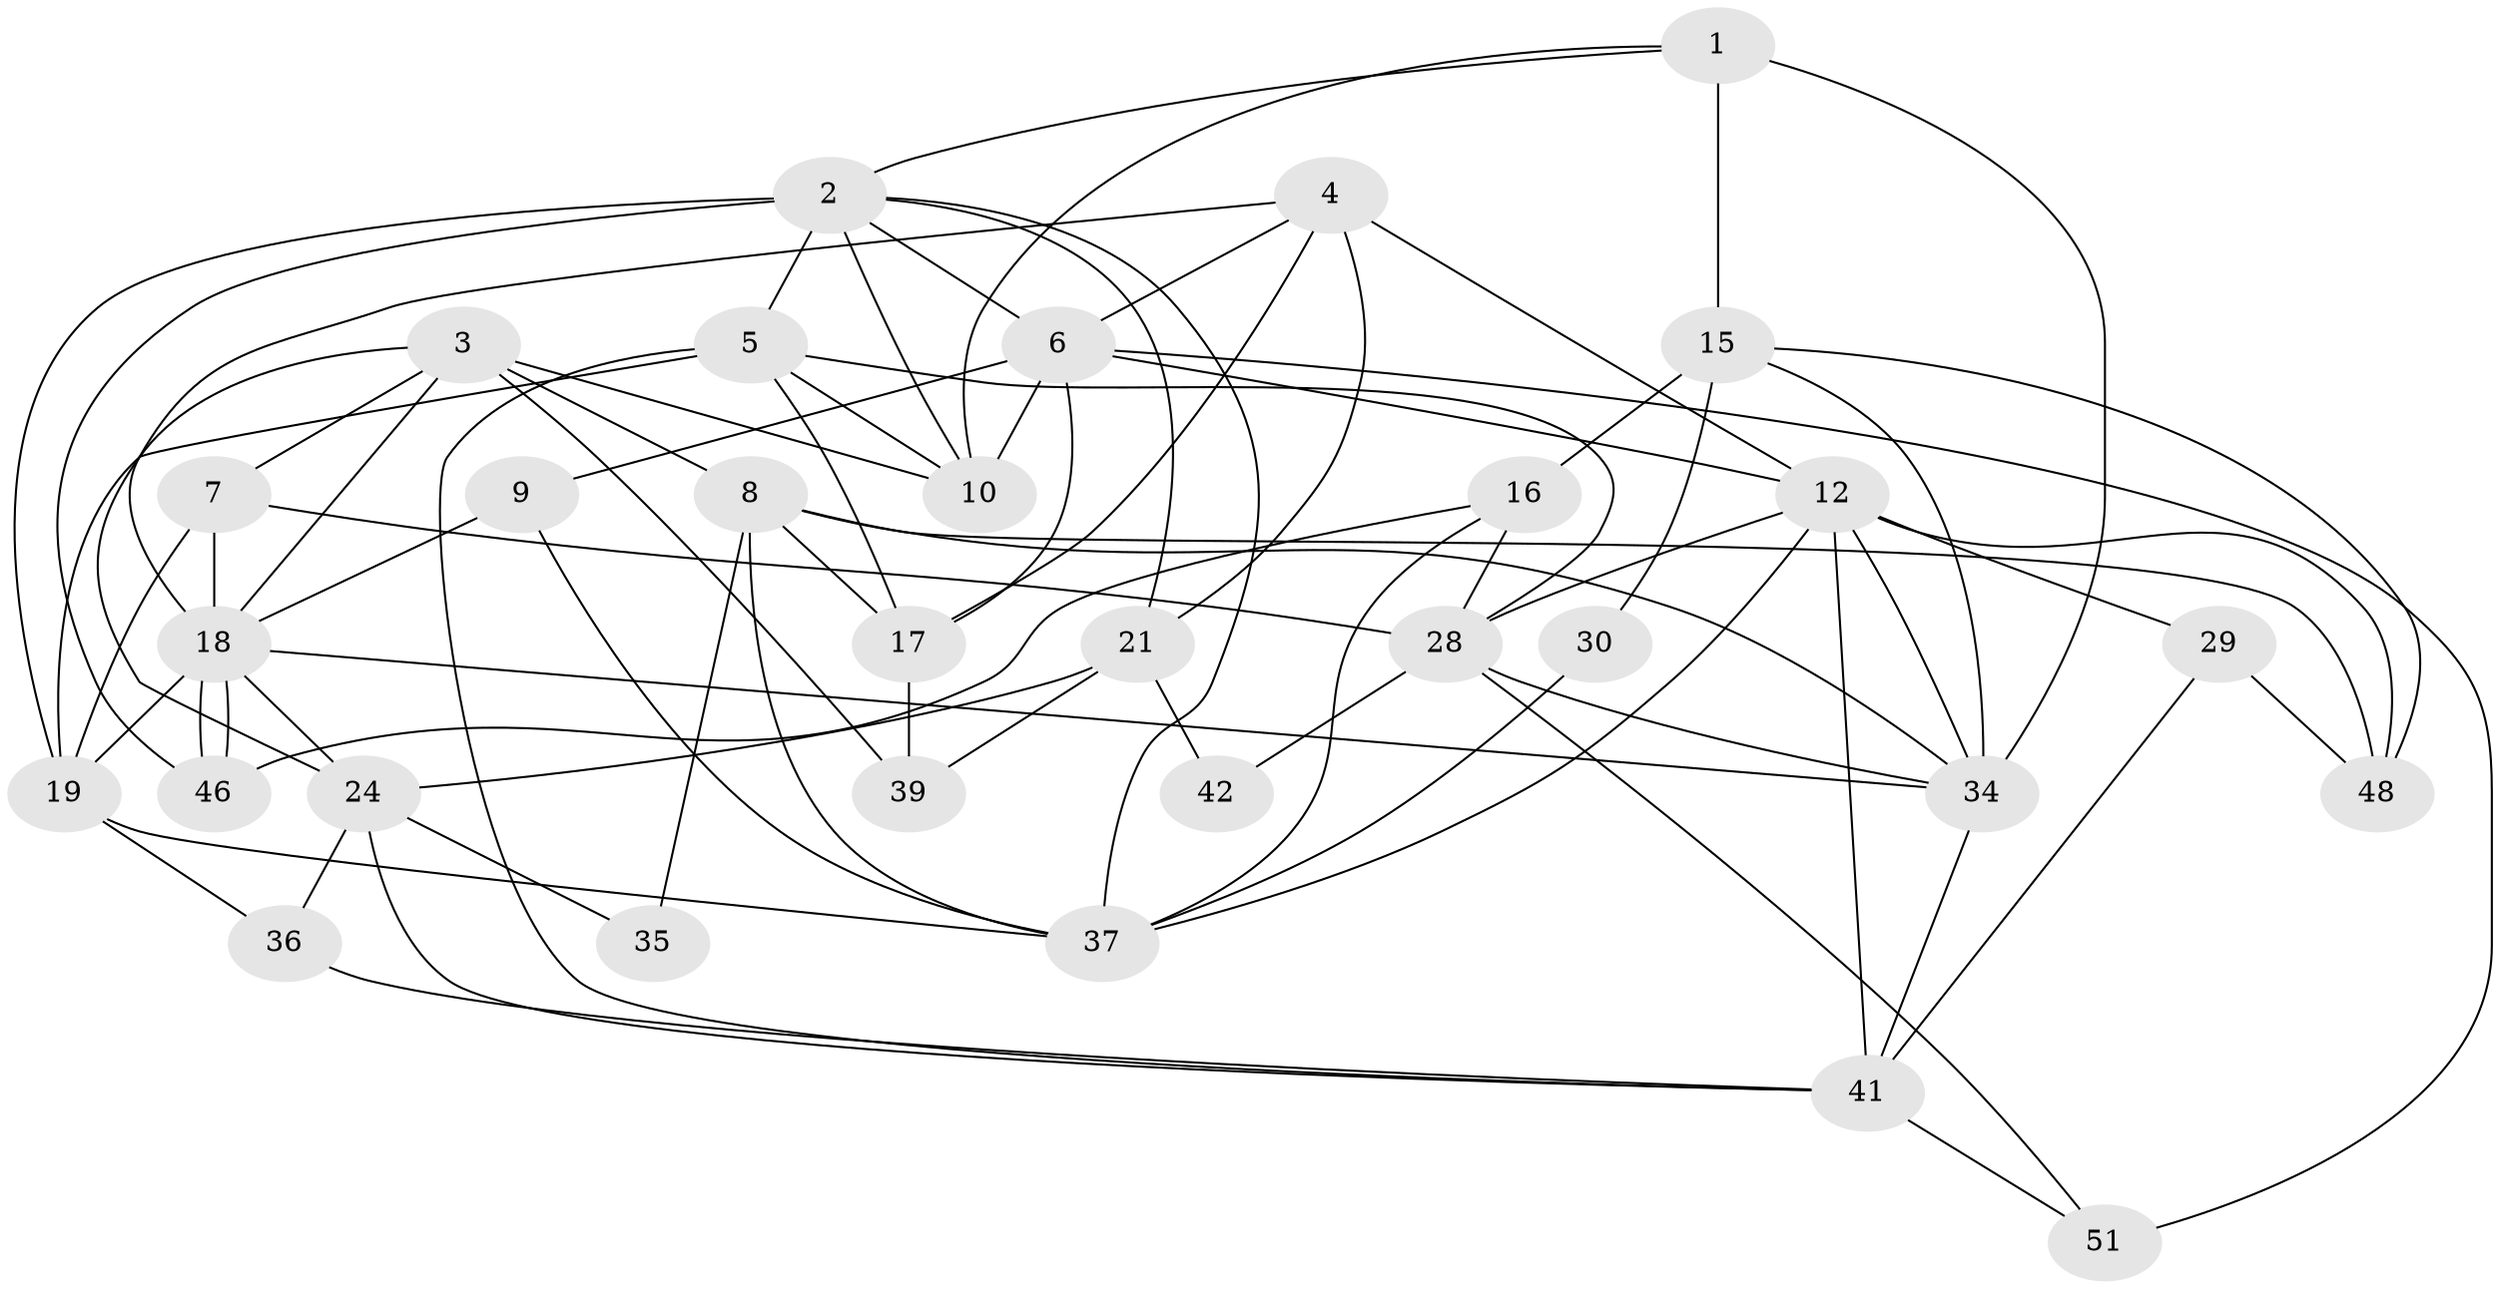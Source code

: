 // original degree distribution, {3: 0.27450980392156865, 4: 0.29411764705882354, 5: 0.13725490196078433, 7: 0.058823529411764705, 6: 0.0784313725490196, 2: 0.13725490196078433, 8: 0.0196078431372549}
// Generated by graph-tools (version 1.1) at 2025/11/02/27/25 16:11:20]
// undirected, 31 vertices, 78 edges
graph export_dot {
graph [start="1"]
  node [color=gray90,style=filled];
  1 [super="+23"];
  2 [super="+45"];
  3 [super="+20"];
  4;
  5 [super="+26"];
  6 [super="+11"];
  7;
  8 [super="+13"];
  9;
  10 [super="+27"];
  12 [super="+14"];
  15 [super="+31"];
  16 [super="+33"];
  17 [super="+44"];
  18 [super="+25"];
  19 [super="+22"];
  21 [super="+43"];
  24 [super="+32"];
  28 [super="+40"];
  29;
  30;
  34 [super="+50"];
  35;
  36;
  37 [super="+38"];
  39;
  41 [super="+47"];
  42;
  46;
  48 [super="+49"];
  51;
  1 -- 34 [weight=2];
  1 -- 10;
  1 -- 2;
  1 -- 15;
  2 -- 46;
  2 -- 10;
  2 -- 21;
  2 -- 19;
  2 -- 37;
  2 -- 6;
  2 -- 5;
  3 -- 39;
  3 -- 10;
  3 -- 24;
  3 -- 7;
  3 -- 18;
  3 -- 8;
  4 -- 12;
  4 -- 17;
  4 -- 21;
  4 -- 6;
  4 -- 18;
  5 -- 28;
  5 -- 41;
  5 -- 17;
  5 -- 19;
  5 -- 10;
  6 -- 17;
  6 -- 10;
  6 -- 51;
  6 -- 9;
  6 -- 12;
  7 -- 19;
  7 -- 28;
  7 -- 18;
  8 -- 48;
  8 -- 37;
  8 -- 17;
  8 -- 34;
  8 -- 35;
  9 -- 37;
  9 -- 18;
  12 -- 29;
  12 -- 34;
  12 -- 37;
  12 -- 28;
  12 -- 48 [weight=2];
  12 -- 41;
  15 -- 16 [weight=2];
  15 -- 48;
  15 -- 34;
  15 -- 30;
  16 -- 28;
  16 -- 46;
  16 -- 37;
  17 -- 39;
  18 -- 34;
  18 -- 46;
  18 -- 46;
  18 -- 24;
  18 -- 19;
  19 -- 37;
  19 -- 36;
  21 -- 39;
  21 -- 24;
  21 -- 42;
  24 -- 36;
  24 -- 35;
  24 -- 41;
  28 -- 34;
  28 -- 51;
  28 -- 42;
  29 -- 48;
  29 -- 41;
  30 -- 37;
  34 -- 41;
  36 -- 41;
  41 -- 51;
}
